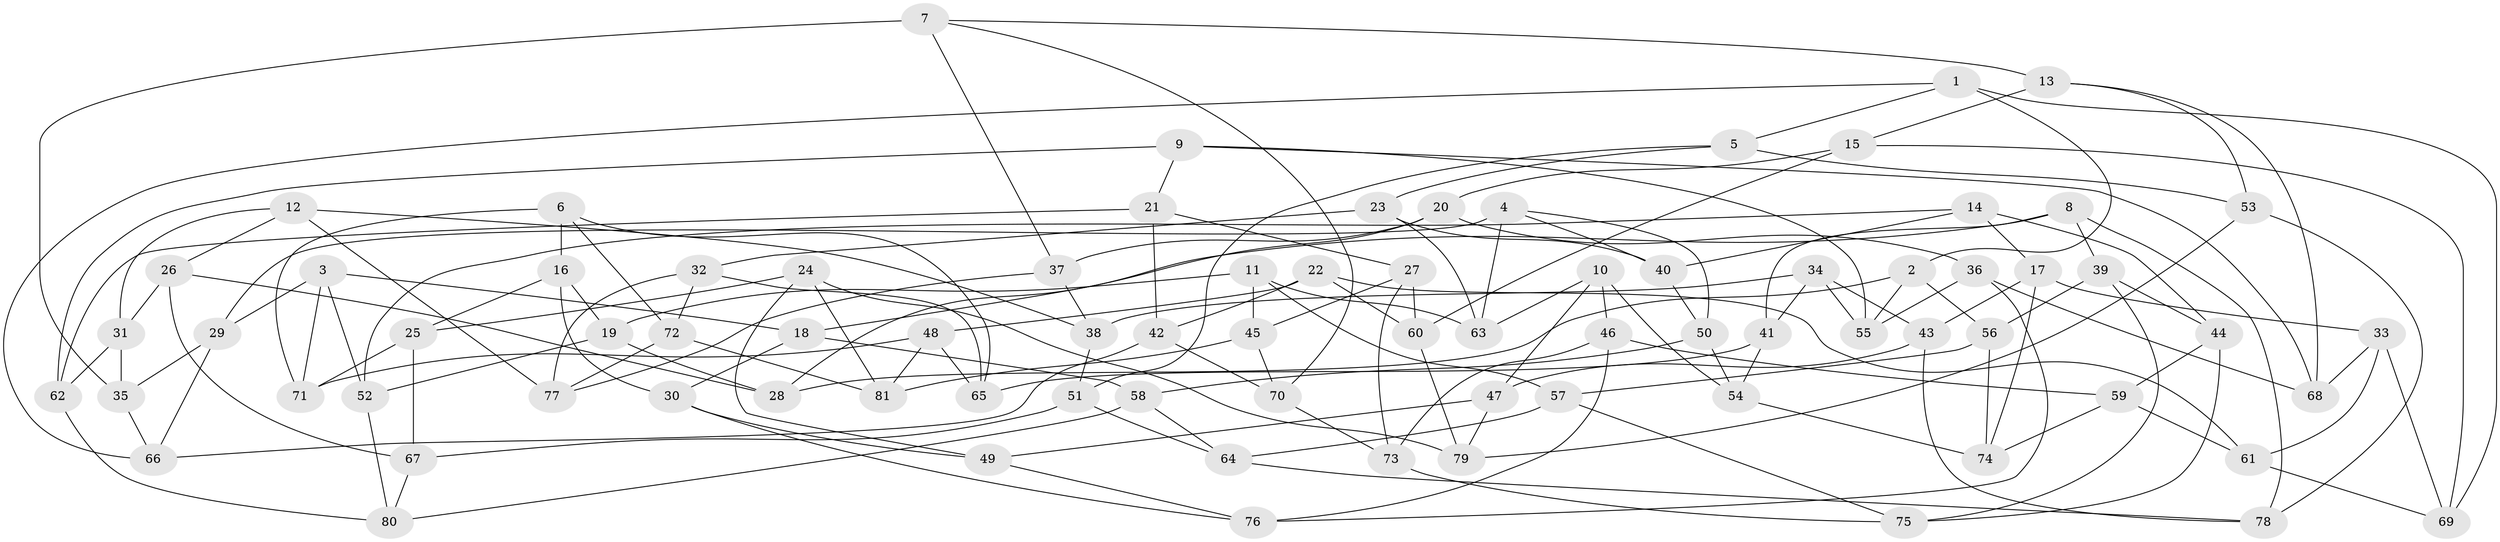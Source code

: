// coarse degree distribution, {4: 0.5833333333333334, 5: 0.14583333333333334, 3: 0.16666666666666666, 7: 0.041666666666666664, 8: 0.020833333333333332, 12: 0.020833333333333332, 9: 0.020833333333333332}
// Generated by graph-tools (version 1.1) at 2025/03/03/04/25 22:03:47]
// undirected, 81 vertices, 162 edges
graph export_dot {
graph [start="1"]
  node [color=gray90,style=filled];
  1;
  2;
  3;
  4;
  5;
  6;
  7;
  8;
  9;
  10;
  11;
  12;
  13;
  14;
  15;
  16;
  17;
  18;
  19;
  20;
  21;
  22;
  23;
  24;
  25;
  26;
  27;
  28;
  29;
  30;
  31;
  32;
  33;
  34;
  35;
  36;
  37;
  38;
  39;
  40;
  41;
  42;
  43;
  44;
  45;
  46;
  47;
  48;
  49;
  50;
  51;
  52;
  53;
  54;
  55;
  56;
  57;
  58;
  59;
  60;
  61;
  62;
  63;
  64;
  65;
  66;
  67;
  68;
  69;
  70;
  71;
  72;
  73;
  74;
  75;
  76;
  77;
  78;
  79;
  80;
  81;
  1 -- 66;
  1 -- 2;
  1 -- 5;
  1 -- 69;
  2 -- 28;
  2 -- 55;
  2 -- 56;
  3 -- 52;
  3 -- 29;
  3 -- 71;
  3 -- 18;
  4 -- 40;
  4 -- 29;
  4 -- 50;
  4 -- 63;
  5 -- 51;
  5 -- 53;
  5 -- 23;
  6 -- 16;
  6 -- 65;
  6 -- 72;
  6 -- 71;
  7 -- 35;
  7 -- 70;
  7 -- 37;
  7 -- 13;
  8 -- 41;
  8 -- 18;
  8 -- 39;
  8 -- 78;
  9 -- 62;
  9 -- 68;
  9 -- 21;
  9 -- 55;
  10 -- 46;
  10 -- 63;
  10 -- 47;
  10 -- 54;
  11 -- 19;
  11 -- 45;
  11 -- 63;
  11 -- 57;
  12 -- 31;
  12 -- 26;
  12 -- 77;
  12 -- 38;
  13 -- 68;
  13 -- 53;
  13 -- 15;
  14 -- 44;
  14 -- 17;
  14 -- 52;
  14 -- 40;
  15 -- 69;
  15 -- 60;
  15 -- 20;
  16 -- 30;
  16 -- 25;
  16 -- 19;
  17 -- 74;
  17 -- 43;
  17 -- 33;
  18 -- 58;
  18 -- 30;
  19 -- 28;
  19 -- 52;
  20 -- 28;
  20 -- 37;
  20 -- 36;
  21 -- 42;
  21 -- 62;
  21 -- 27;
  22 -- 48;
  22 -- 61;
  22 -- 60;
  22 -- 42;
  23 -- 32;
  23 -- 63;
  23 -- 40;
  24 -- 25;
  24 -- 79;
  24 -- 49;
  24 -- 81;
  25 -- 67;
  25 -- 71;
  26 -- 67;
  26 -- 28;
  26 -- 31;
  27 -- 45;
  27 -- 60;
  27 -- 73;
  29 -- 35;
  29 -- 66;
  30 -- 49;
  30 -- 76;
  31 -- 35;
  31 -- 62;
  32 -- 72;
  32 -- 77;
  32 -- 65;
  33 -- 69;
  33 -- 68;
  33 -- 61;
  34 -- 38;
  34 -- 55;
  34 -- 41;
  34 -- 43;
  35 -- 66;
  36 -- 55;
  36 -- 68;
  36 -- 76;
  37 -- 38;
  37 -- 77;
  38 -- 51;
  39 -- 56;
  39 -- 44;
  39 -- 75;
  40 -- 50;
  41 -- 65;
  41 -- 54;
  42 -- 66;
  42 -- 70;
  43 -- 78;
  43 -- 47;
  44 -- 75;
  44 -- 59;
  45 -- 70;
  45 -- 81;
  46 -- 59;
  46 -- 73;
  46 -- 76;
  47 -- 49;
  47 -- 79;
  48 -- 65;
  48 -- 71;
  48 -- 81;
  49 -- 76;
  50 -- 58;
  50 -- 54;
  51 -- 67;
  51 -- 64;
  52 -- 80;
  53 -- 78;
  53 -- 79;
  54 -- 74;
  56 -- 57;
  56 -- 74;
  57 -- 64;
  57 -- 75;
  58 -- 64;
  58 -- 80;
  59 -- 61;
  59 -- 74;
  60 -- 79;
  61 -- 69;
  62 -- 80;
  64 -- 78;
  67 -- 80;
  70 -- 73;
  72 -- 81;
  72 -- 77;
  73 -- 75;
}
